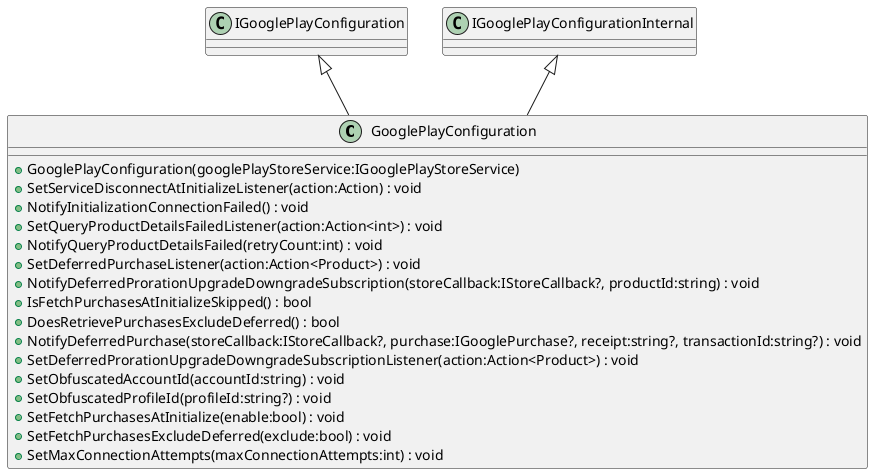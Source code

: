 @startuml
class GooglePlayConfiguration {
    + GooglePlayConfiguration(googlePlayStoreService:IGooglePlayStoreService)
    + SetServiceDisconnectAtInitializeListener(action:Action) : void
    + NotifyInitializationConnectionFailed() : void
    + SetQueryProductDetailsFailedListener(action:Action<int>) : void
    + NotifyQueryProductDetailsFailed(retryCount:int) : void
    + SetDeferredPurchaseListener(action:Action<Product>) : void
    + NotifyDeferredProrationUpgradeDowngradeSubscription(storeCallback:IStoreCallback?, productId:string) : void
    + IsFetchPurchasesAtInitializeSkipped() : bool
    + DoesRetrievePurchasesExcludeDeferred() : bool
    + NotifyDeferredPurchase(storeCallback:IStoreCallback?, purchase:IGooglePurchase?, receipt:string?, transactionId:string?) : void
    + SetDeferredProrationUpgradeDowngradeSubscriptionListener(action:Action<Product>) : void
    + SetObfuscatedAccountId(accountId:string) : void
    + SetObfuscatedProfileId(profileId:string?) : void
    + SetFetchPurchasesAtInitialize(enable:bool) : void
    + SetFetchPurchasesExcludeDeferred(exclude:bool) : void
    + SetMaxConnectionAttempts(maxConnectionAttempts:int) : void
}
IGooglePlayConfiguration <|-- GooglePlayConfiguration
IGooglePlayConfigurationInternal <|-- GooglePlayConfiguration
@enduml
